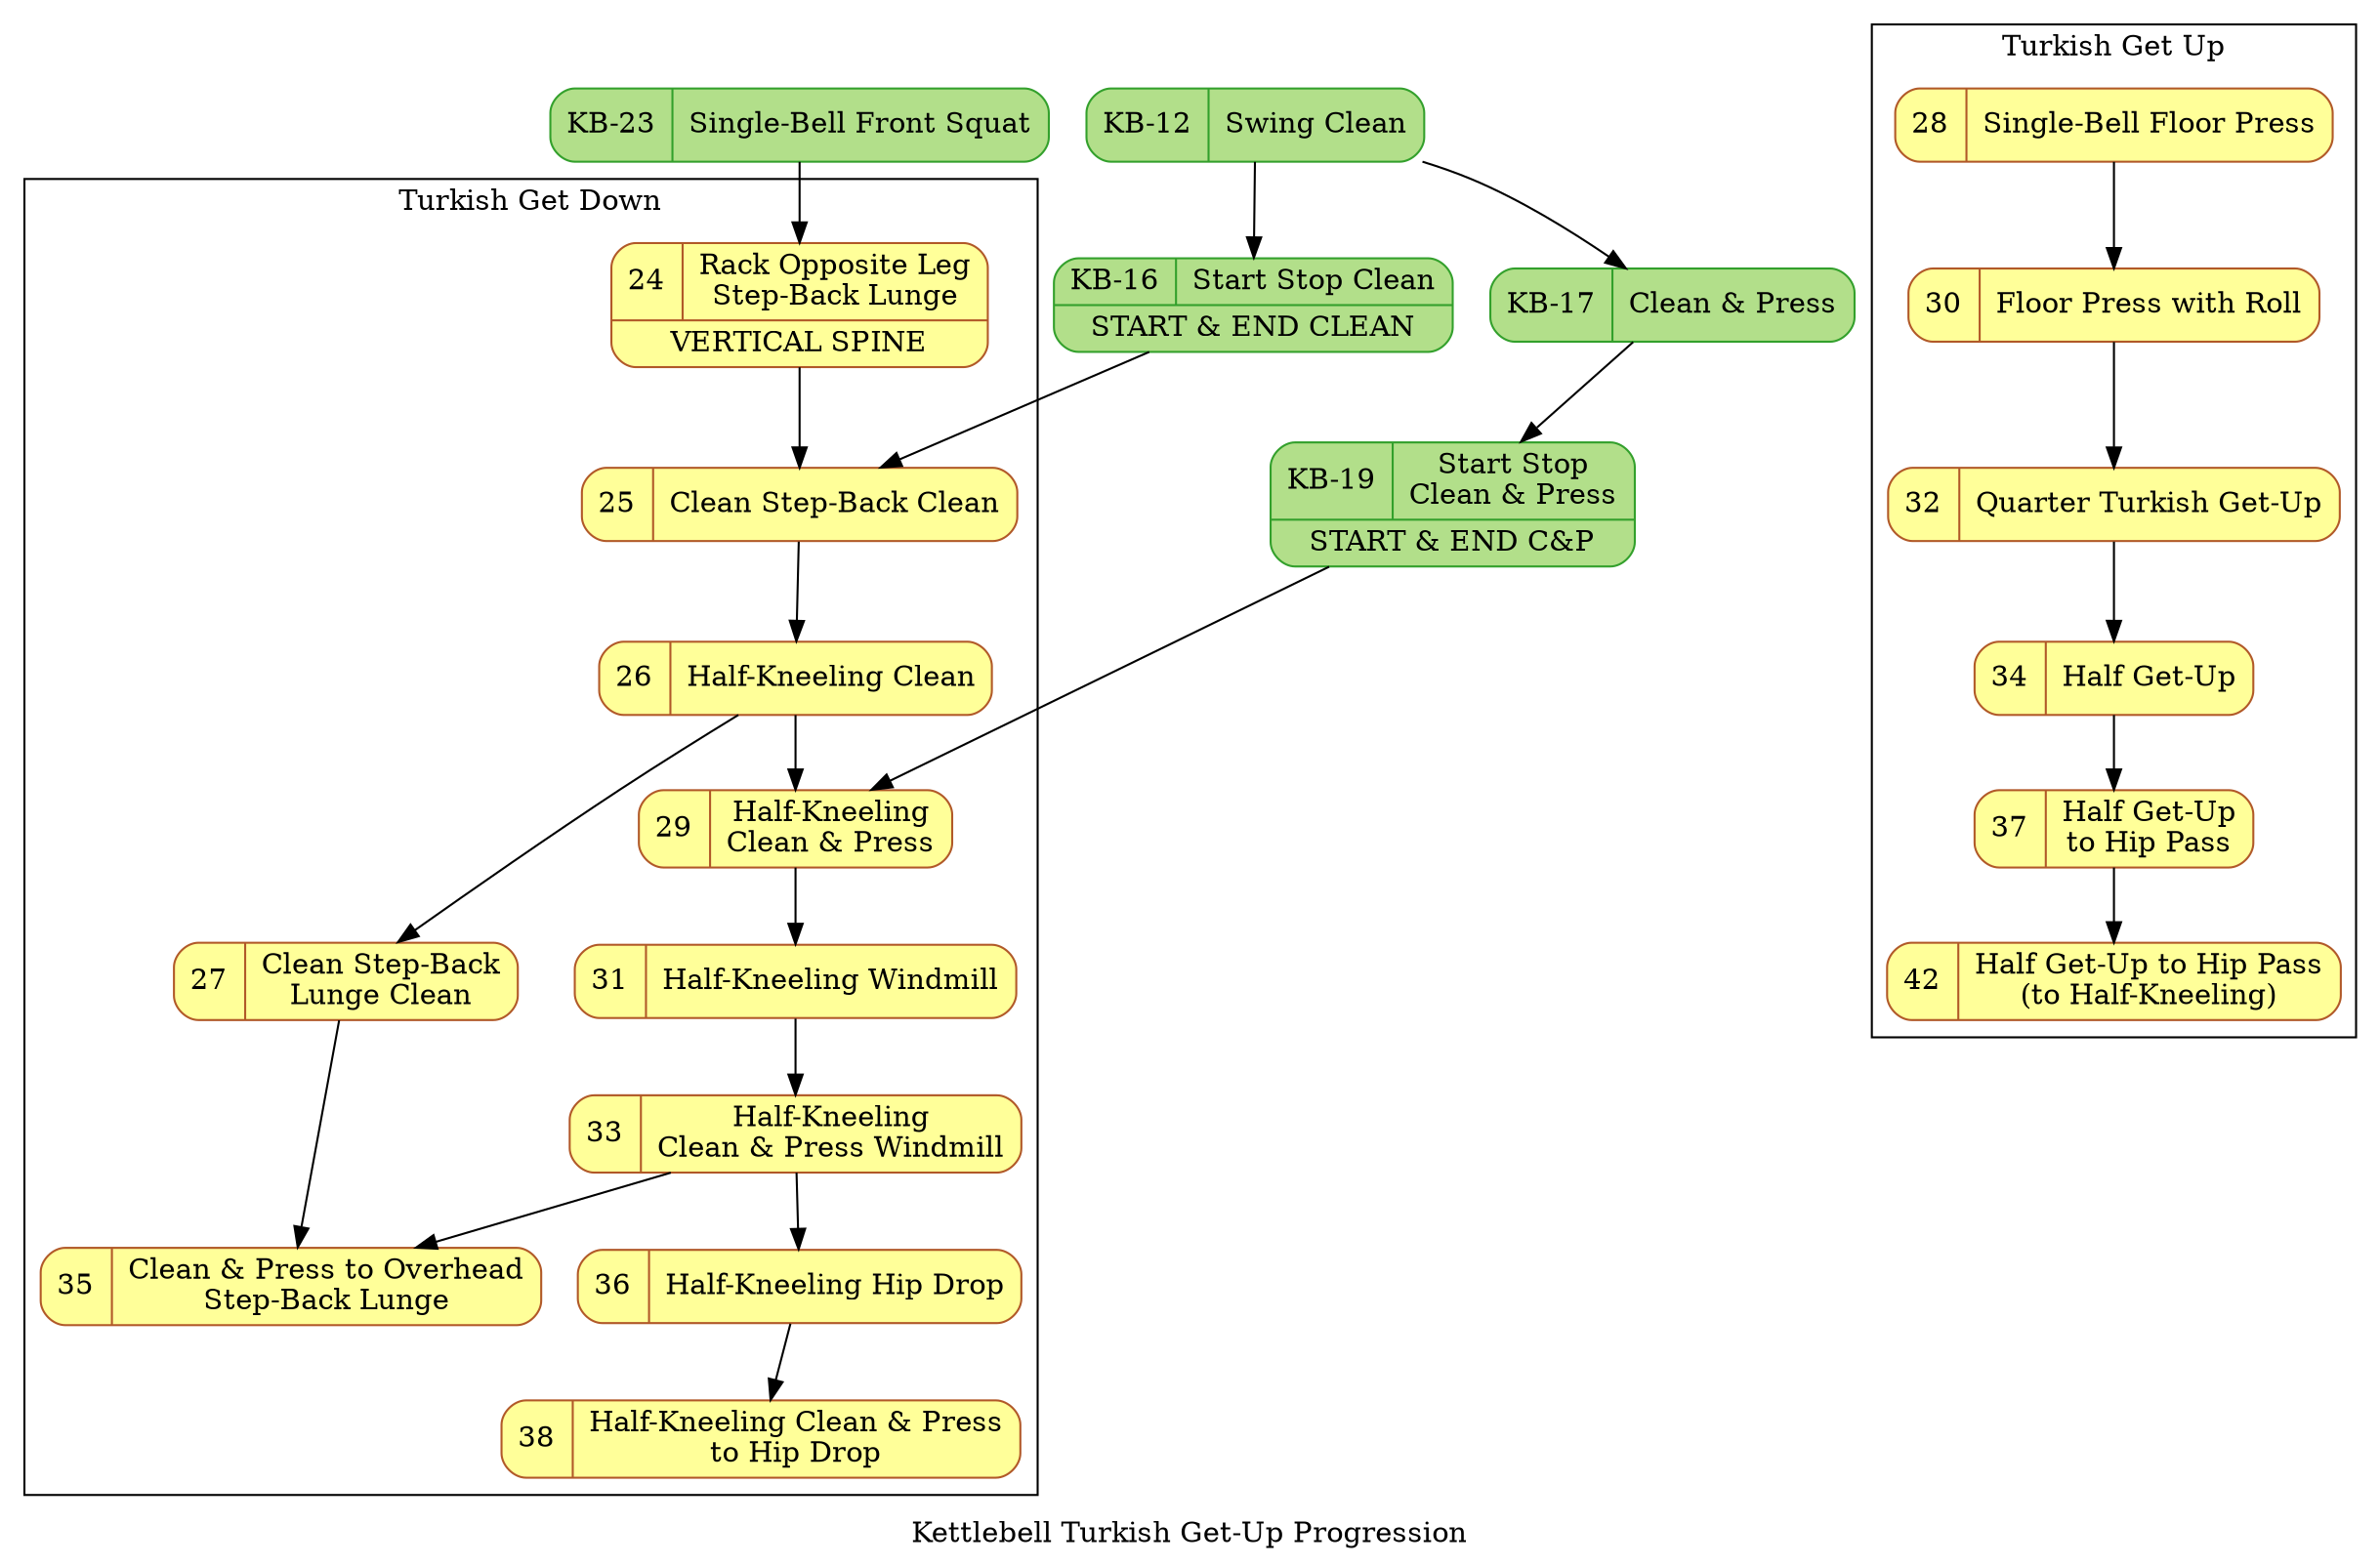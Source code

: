 digraph kb_progression {
  // Kettlebell Turkish Get-Up Progression Diagram © 2023
  // by dznz using knowledge from Mark Wildman is licensed
  // under CC BY-NC-SA 4.0 
  // http://creativecommons.org/licenses/by-nc-sa/4.0/
  label="Kettlebell Turkish Get-Up Progression"
  node [colorscheme="paired12"]
  node [shape=record]
  node [style="rounded,filled"]
  node [color=12, fillcolor=11]

  subgraph pre {
    node [color=4, fillcolor=3]
    mov_racksquat
    mov_cap, mov_startstopcap
    mov_clean, mov_startstopclean
  }
  
  // Precursor drills 
  mov_clean [label="KB-12|Swing Clean" URL="https://www.youtube.com/watch?v=_nIsSXWs5iU&list=PLk4oYPJ7TXKhX8YqA2AVrfgs_pEF6p7KA&index=12"]
  mov_startstopclean [label="{{KB-16|Start Stop Clean}|START & END CLEAN}" URL="https://www.youtube.com/watch?v=XbK3jxI0WNQ&list=PLk4oYPJ7TXKhX8YqA2AVrfgs_pEF6p7KA&index=16"]
  mov_cap [label="KB-17|Clean & Press" URL="https://www.youtube.com/watch?v=SSxB3m5qRas&list=PLk4oYPJ7TXKhX8YqA2AVrfgs_pEF6p7KA&index=17"]
  mov_startstopcap [label="{{KB-19|Start Stop\nClean & Press}|START & END C&P}" URL="https://www.youtube.com/watch?v=dSj3kqbuois&list=PLk4oYPJ7TXKhX8YqA2AVrfgs_pEF6p7KA&index=19"]

  mov_racksquat [label="{{KB-23|Single-Bell Front Squat}}" URL="https://www.youtube.com/watch?v=KTDVl0Lkdc4&list=PLk4oYPJ7TXKhX8YqA2AVrfgs_pEF6p7KA&index=23"]

  mov_racklunge [label="{{24|Rack Opposite Leg\nStep-Back Lunge}|VERTICAL SPINE}" URL="https://www.youtube.com/watch?v=KTDVl0Lkdc4&list=PLk4oYPJ7TXKhX8YqA2AVrfgs_pEF6p7KA&index=24"]
  mov_clean2sblunge [label="{{25|Clean Step-Back Clean}}" URL="https://www.youtube.com/watch?v=KTDVl0Lkdc4&list=PLk4oYPJ7TXKhX8YqA2AVrfgs_pEF6p7KA&index=25"]
  mov_halfkneelclean [label="{{26|Half-Kneeling Clean}}" URL="https://www.youtube.com/watch?v=KTDVl0Lkdc4&list=PLk4oYPJ7TXKhX8YqA2AVrfgs_pEF6p7KA&index=26"]
  mov_cleansblungeclean [label="{{27|Clean Step-Back\nLunge Clean}}" URL="https://www.youtube.com/watch?v=KTDVl0Lkdc4&list=PLk4oYPJ7TXKhX8YqA2AVrfgs_pEF6p7KA&index=27"]
  mov_floorpress [label="{{28|Single-Bell Floor Press}}" URL="https://www.youtube.com/watch?v=KTDVl0Lkdc4&list=PLk4oYPJ7TXKhX8YqA2AVrfgs_pEF6p7KA&index=28"]
  mov_halfkneelcap [label="{{29|Half-Kneeling\nClean & Press}}" URL="https://www.youtube.com/watch?v=KTDVl0Lkdc4&list=PLk4oYPJ7TXKhX8YqA2AVrfgs_pEF6p7KA&index=29"]
  mov_floorpressroll [label="{{30|Floor Press with Roll}}" URL="https://www.youtube.com/watch?v=KTDVl0Lkdc4&list=PLk4oYPJ7TXKhX8YqA2AVrfgs_pEF6p7KA&index=30"]
  mov_kneelwindmill [label="{{31|Half-Kneeling Windmill}}" URL="https://www.youtube.com/watch?v=KTDVl0Lkdc4&list=PLk4oYPJ7TXKhX8YqA2AVrfgs_pEF6p7KA&index=31"]
  mov_quartgu [label="{{32|Quarter Turkish Get-Up}}" URL="https://www.youtube.com/watch?v=KTDVl0Lkdc4&list=PLk4oYPJ7TXKhX8YqA2AVrfgs_pEF6p7KA&index=32"]
  mov_kneelcapwindmill [label="{{33|Half-Kneeling\nClean & Press Windmill}}" URL="https://www.youtube.com/watch?v=KTDVl0Lkdc4&list=PLk4oYPJ7TXKhX8YqA2AVrfgs_pEF6p7KA&index=34"]
  mov_halfgu [label="{{34|Half Get-Up}}" URL="https://www.youtube.com/watch?v=KTDVl0Lkdc4&list=PLk4oYPJ7TXKhX8YqA2AVrfgs_pEF6p7KA&index=35"]
  mov_cap2ohsblunge [label="{{35|Clean & Press to Overhead\nStep-Back Lunge}}" URL="https://www.youtube.com/watch?v=KTDVl0Lkdc4&list=PLk4oYPJ7TXKhX8YqA2AVrfgs_pEF6p7KA&index=37"]
  mov_kneelhipdrop [label="{{36|Half-Kneeling Hip Drop}}" URL="https://www.youtube.com/watch?v=KTDVl0Lkdc4&list=PLk4oYPJ7TXKhX8YqA2AVrfgs_pEF6p7KA&index=38"]
  mov_halfgu2hip [label="{{37|Half Get-Up\nto Hip Pass}}" URL="https://www.youtube.com/watch?v=KTDVl0Lkdc4&list=PLk4oYPJ7TXKhX8YqA2AVrfgs_pEF6p7KA&index=39"]
  mov_kneelcap2hip [label="{{38|Half-Kneeling Clean & Press\nto Hip Drop}}" URL="https://www.youtube.com/watch?v=KTDVl0Lkdc4&list=PLk4oYPJ7TXKhX8YqA2AVrfgs_pEF6p7KA&index=40"]
  // 42 fits better with this diagram
  mov_halfgu2kneel [label="{{42|Half Get-Up to Hip Pass\n(to Half-Kneeling)}}" URL="https://www.youtube.com/watch?v=KTDVl0Lkdc4&list=PLk4oYPJ7TXKhX8YqA2AVrfgs_pEF6p7KA&index=45"]


  // Precursor dependencies
  mov_clean -> mov_startstopclean;
  mov_clean -> mov_cap;
  mov_cap -> mov_startstopcap;
  mov_racksquat -> mov_racklunge;
  mov_startstopcap -> mov_halfkneelcap;
  mov_startstopclean -> mov_clean2sblunge;

  subgraph cluster_tgd {
    label="Turkish Get Down"
    mov_racklunge -> mov_clean2sblunge;
    mov_clean2sblunge -> mov_halfkneelclean;
    mov_halfkneelclean -> mov_cleansblungeclean;
    mov_halfkneelclean -> mov_halfkneelcap;
    mov_halfkneelcap -> mov_kneelwindmill;
    mov_kneelwindmill -> mov_kneelcapwindmill;
    mov_kneelcapwindmill -> mov_cap2ohsblunge;
    mov_cleansblungeclean -> mov_cap2ohsblunge;
    mov_kneelcapwindmill -> mov_kneelhipdrop;
    mov_kneelhipdrop -> mov_kneelcap2hip;
  }

  subgraph cluster_tgu {
    label="Turkish Get Up"
    mov_floorpress -> mov_floorpressroll;
    mov_floorpressroll -> mov_quartgu;
    mov_quartgu -> mov_halfgu;
    mov_halfgu -> mov_halfgu2hip;
    mov_halfgu2hip -> mov_halfgu2kneel;
  }
}
